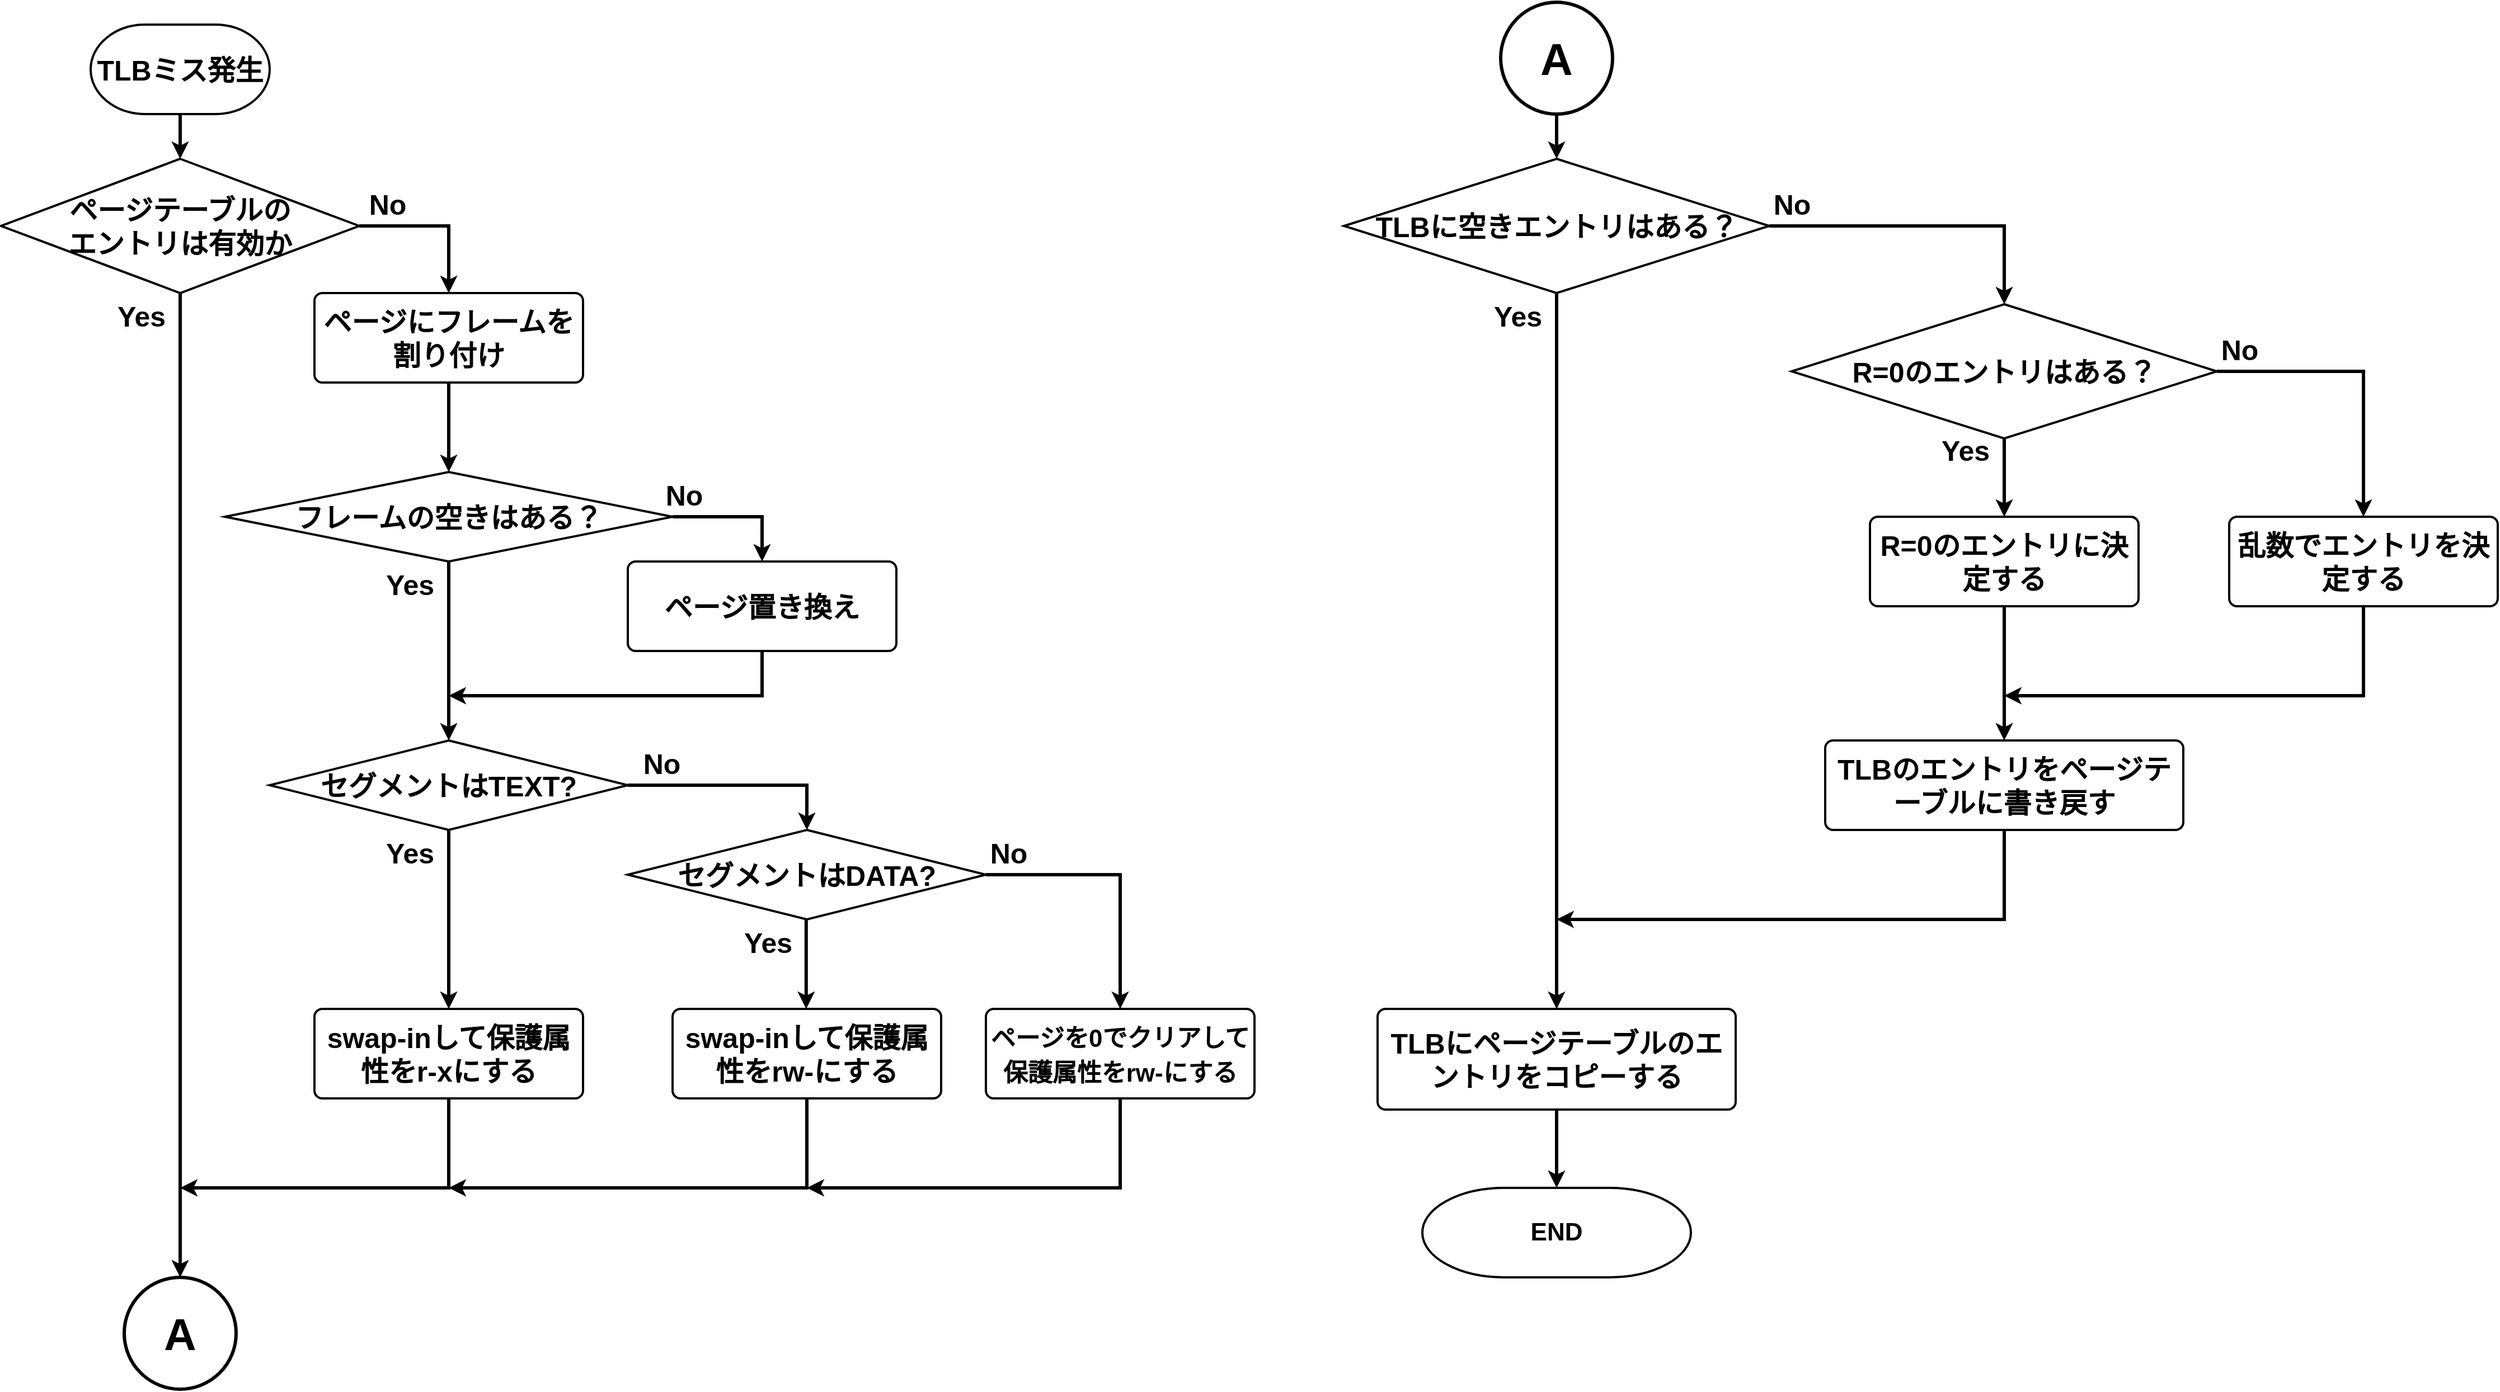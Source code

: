 <mxfile version="20.8.13" type="device"><diagram name="ページ1" id="dgoAdXlF_HYkFJzxBc9k"><mxGraphModel dx="2460" dy="2192" grid="1" gridSize="10" guides="1" tooltips="1" connect="1" arrows="1" fold="1" page="1" pageScale="1" pageWidth="827" pageHeight="1169" math="0" shadow="0"><root><mxCell id="0"/><mxCell id="1" parent="0"/><mxCell id="V9f6_SE47C2ELDjWw4Ux-1" value="&lt;font style=&quot;font-size: 25px;&quot;&gt;&lt;b&gt;TLBミス発生&lt;/b&gt;&lt;/font&gt;" style="strokeWidth=2;html=1;shape=mxgraph.flowchart.terminator;whiteSpace=wrap;" vertex="1" parent="1"><mxGeometry x="320" y="40" width="160" height="80" as="geometry"/></mxCell><mxCell id="V9f6_SE47C2ELDjWw4Ux-3" value="" style="endArrow=classic;html=1;rounded=0;fontSize=25;strokeWidth=3;exitX=0.5;exitY=1;exitDx=0;exitDy=0;exitPerimeter=0;" edge="1" parent="1" source="V9f6_SE47C2ELDjWw4Ux-1"><mxGeometry width="50" height="50" relative="1" as="geometry"><mxPoint x="430" y="310" as="sourcePoint"/><mxPoint x="400" y="160" as="targetPoint"/></mxGeometry></mxCell><mxCell id="V9f6_SE47C2ELDjWw4Ux-4" value="&lt;b&gt;ページテーブルの&lt;br&gt;エントリは有効か&lt;/b&gt;" style="strokeWidth=2;html=1;shape=mxgraph.flowchart.decision;whiteSpace=wrap;fontSize=25;" vertex="1" parent="1"><mxGeometry x="240" y="160" width="320" height="120" as="geometry"/></mxCell><mxCell id="V9f6_SE47C2ELDjWw4Ux-5" value="" style="endArrow=classic;html=1;rounded=0;strokeWidth=3;fontSize=25;exitX=0.5;exitY=1;exitDx=0;exitDy=0;exitPerimeter=0;" edge="1" parent="1" source="V9f6_SE47C2ELDjWw4Ux-4"><mxGeometry width="50" height="50" relative="1" as="geometry"><mxPoint x="380" y="430" as="sourcePoint"/><mxPoint x="400" y="1160" as="targetPoint"/></mxGeometry></mxCell><mxCell id="V9f6_SE47C2ELDjWw4Ux-6" value="" style="endArrow=classic;html=1;rounded=0;strokeWidth=3;fontSize=25;exitX=1;exitY=0.5;exitDx=0;exitDy=0;exitPerimeter=0;" edge="1" parent="1" source="V9f6_SE47C2ELDjWw4Ux-4"><mxGeometry width="50" height="50" relative="1" as="geometry"><mxPoint x="530" y="430" as="sourcePoint"/><mxPoint x="640" y="280" as="targetPoint"/><Array as="points"><mxPoint x="640" y="220"/></Array></mxGeometry></mxCell><mxCell id="V9f6_SE47C2ELDjWw4Ux-7" value="&lt;b&gt;ページにフレームを割り付け&lt;/b&gt;" style="rounded=1;whiteSpace=wrap;html=1;absoluteArcSize=1;arcSize=14;strokeWidth=2;fontSize=25;" vertex="1" parent="1"><mxGeometry x="520" y="280" width="240" height="80" as="geometry"/></mxCell><mxCell id="V9f6_SE47C2ELDjWw4Ux-8" value="" style="endArrow=classic;html=1;rounded=0;strokeWidth=3;fontSize=25;exitX=0.5;exitY=1;exitDx=0;exitDy=0;" edge="1" parent="1" source="V9f6_SE47C2ELDjWw4Ux-7"><mxGeometry width="50" height="50" relative="1" as="geometry"><mxPoint x="520" y="490" as="sourcePoint"/><mxPoint x="640" y="440" as="targetPoint"/></mxGeometry></mxCell><mxCell id="V9f6_SE47C2ELDjWw4Ux-10" value="&lt;b&gt;セグメントはTEXT?&lt;/b&gt;" style="strokeWidth=2;html=1;shape=mxgraph.flowchart.decision;whiteSpace=wrap;fontSize=25;" vertex="1" parent="1"><mxGeometry x="480" y="680" width="320" height="80" as="geometry"/></mxCell><mxCell id="V9f6_SE47C2ELDjWw4Ux-11" value="" style="endArrow=classic;html=1;rounded=0;strokeWidth=3;fontSize=25;exitX=0.5;exitY=1;exitDx=0;exitDy=0;exitPerimeter=0;entryX=0.5;entryY=0;entryDx=0;entryDy=0;" edge="1" parent="1" source="V9f6_SE47C2ELDjWw4Ux-10" target="V9f6_SE47C2ELDjWw4Ux-20"><mxGeometry width="50" height="50" relative="1" as="geometry"><mxPoint x="590" y="760" as="sourcePoint"/><mxPoint x="640" y="840" as="targetPoint"/></mxGeometry></mxCell><mxCell id="V9f6_SE47C2ELDjWw4Ux-12" value="" style="endArrow=classic;html=1;rounded=0;strokeWidth=3;fontSize=25;exitX=1;exitY=0.5;exitDx=0;exitDy=0;exitPerimeter=0;entryX=0.5;entryY=0;entryDx=0;entryDy=0;entryPerimeter=0;" edge="1" parent="1" source="V9f6_SE47C2ELDjWw4Ux-10" target="V9f6_SE47C2ELDjWw4Ux-13"><mxGeometry width="50" height="50" relative="1" as="geometry"><mxPoint x="770" y="880" as="sourcePoint"/><mxPoint x="880" y="760" as="targetPoint"/><Array as="points"><mxPoint x="960" y="720"/></Array></mxGeometry></mxCell><mxCell id="V9f6_SE47C2ELDjWw4Ux-13" value="&lt;b&gt;セグメントはDATA?&lt;/b&gt;" style="strokeWidth=2;html=1;shape=mxgraph.flowchart.decision;whiteSpace=wrap;fontSize=25;" vertex="1" parent="1"><mxGeometry x="800" y="760" width="320" height="80" as="geometry"/></mxCell><mxCell id="V9f6_SE47C2ELDjWw4Ux-14" value="&lt;b&gt;Yes&lt;/b&gt;" style="text;html=1;align=center;verticalAlign=middle;resizable=0;points=[];autosize=1;strokeColor=none;fillColor=none;fontSize=25;" vertex="1" parent="1"><mxGeometry x="330" y="280" width="70" height="40" as="geometry"/></mxCell><mxCell id="V9f6_SE47C2ELDjWw4Ux-15" value="&lt;b&gt;No&lt;/b&gt;" style="text;html=1;align=center;verticalAlign=middle;resizable=0;points=[];autosize=1;strokeColor=none;fillColor=none;fontSize=25;" vertex="1" parent="1"><mxGeometry x="555" y="180" width="60" height="40" as="geometry"/></mxCell><mxCell id="V9f6_SE47C2ELDjWw4Ux-16" value="&lt;b&gt;Yes&lt;/b&gt;" style="text;html=1;align=center;verticalAlign=middle;resizable=0;points=[];autosize=1;strokeColor=none;fillColor=none;fontSize=25;" vertex="1" parent="1"><mxGeometry x="570" y="760" width="70" height="40" as="geometry"/></mxCell><mxCell id="V9f6_SE47C2ELDjWw4Ux-17" value="&lt;b&gt;No&lt;/b&gt;" style="text;html=1;align=center;verticalAlign=middle;resizable=0;points=[];autosize=1;strokeColor=none;fillColor=none;fontSize=25;" vertex="1" parent="1"><mxGeometry x="800" y="680" width="60" height="40" as="geometry"/></mxCell><mxCell id="V9f6_SE47C2ELDjWw4Ux-18" value="" style="endArrow=classic;html=1;rounded=0;strokeWidth=3;fontSize=25;exitX=0.5;exitY=1;exitDx=0;exitDy=0;exitPerimeter=0;" edge="1" parent="1"><mxGeometry width="50" height="50" relative="1" as="geometry"><mxPoint x="959.41" y="840" as="sourcePoint"/><mxPoint x="959.41" y="920" as="targetPoint"/></mxGeometry></mxCell><mxCell id="V9f6_SE47C2ELDjWw4Ux-19" value="" style="endArrow=classic;html=1;rounded=0;strokeWidth=3;fontSize=25;exitX=1;exitY=0.5;exitDx=0;exitDy=0;exitPerimeter=0;" edge="1" parent="1"><mxGeometry width="50" height="50" relative="1" as="geometry"><mxPoint x="1120.0" y="800" as="sourcePoint"/><mxPoint x="1240" y="920" as="targetPoint"/><Array as="points"><mxPoint x="1240" y="800"/></Array></mxGeometry></mxCell><mxCell id="V9f6_SE47C2ELDjWw4Ux-20" value="&lt;b&gt;swap-inして保護属性をr-xにする&lt;/b&gt;" style="rounded=1;whiteSpace=wrap;html=1;absoluteArcSize=1;arcSize=14;strokeWidth=2;fontSize=25;" vertex="1" parent="1"><mxGeometry x="520" y="920" width="240" height="80" as="geometry"/></mxCell><mxCell id="V9f6_SE47C2ELDjWw4Ux-21" value="&lt;b&gt;swap-inして保護属性をrw-にする&lt;/b&gt;" style="rounded=1;whiteSpace=wrap;html=1;absoluteArcSize=1;arcSize=14;strokeWidth=2;fontSize=25;" vertex="1" parent="1"><mxGeometry x="840" y="920" width="240" height="80" as="geometry"/></mxCell><mxCell id="V9f6_SE47C2ELDjWw4Ux-22" value="&lt;b&gt;&lt;font style=&quot;font-size: 22px;&quot;&gt;ページを0でクリアして保護属性をrw-にする&lt;/font&gt;&lt;/b&gt;" style="rounded=1;whiteSpace=wrap;html=1;absoluteArcSize=1;arcSize=14;strokeWidth=2;fontSize=25;" vertex="1" parent="1"><mxGeometry x="1120" y="920" width="240" height="80" as="geometry"/></mxCell><mxCell id="V9f6_SE47C2ELDjWw4Ux-23" value="" style="endArrow=classic;html=1;rounded=0;strokeWidth=3;fontSize=22;exitX=0.5;exitY=1;exitDx=0;exitDy=0;" edge="1" parent="1" source="V9f6_SE47C2ELDjWw4Ux-20"><mxGeometry width="50" height="50" relative="1" as="geometry"><mxPoint x="650" y="960" as="sourcePoint"/><mxPoint x="400" y="1080" as="targetPoint"/><Array as="points"><mxPoint x="640" y="1080"/></Array></mxGeometry></mxCell><mxCell id="V9f6_SE47C2ELDjWw4Ux-24" value="" style="endArrow=classic;html=1;rounded=0;strokeWidth=3;fontSize=22;exitX=0.5;exitY=1;exitDx=0;exitDy=0;" edge="1" parent="1" source="V9f6_SE47C2ELDjWw4Ux-21"><mxGeometry width="50" height="50" relative="1" as="geometry"><mxPoint x="650" y="960" as="sourcePoint"/><mxPoint x="640" y="1080" as="targetPoint"/><Array as="points"><mxPoint x="960" y="1080"/></Array></mxGeometry></mxCell><mxCell id="V9f6_SE47C2ELDjWw4Ux-25" value="" style="endArrow=classic;html=1;rounded=0;strokeWidth=3;fontSize=22;exitX=0.5;exitY=1;exitDx=0;exitDy=0;" edge="1" parent="1" source="V9f6_SE47C2ELDjWw4Ux-22"><mxGeometry width="50" height="50" relative="1" as="geometry"><mxPoint x="910" y="960" as="sourcePoint"/><mxPoint x="960" y="1080" as="targetPoint"/><Array as="points"><mxPoint x="1240" y="1080"/></Array></mxGeometry></mxCell><mxCell id="V9f6_SE47C2ELDjWw4Ux-26" value="&lt;b&gt;Yes&lt;/b&gt;" style="text;html=1;align=center;verticalAlign=middle;resizable=0;points=[];autosize=1;strokeColor=none;fillColor=none;fontSize=25;" vertex="1" parent="1"><mxGeometry x="890" y="840" width="70" height="40" as="geometry"/></mxCell><mxCell id="V9f6_SE47C2ELDjWw4Ux-27" value="&lt;b&gt;No&lt;/b&gt;" style="text;html=1;align=center;verticalAlign=middle;resizable=0;points=[];autosize=1;strokeColor=none;fillColor=none;fontSize=25;" vertex="1" parent="1"><mxGeometry x="1110" y="760" width="60" height="40" as="geometry"/></mxCell><mxCell id="V9f6_SE47C2ELDjWw4Ux-28" value="&lt;b&gt;フレームの空きはある？&lt;/b&gt;" style="strokeWidth=2;html=1;shape=mxgraph.flowchart.decision;whiteSpace=wrap;fontSize=25;" vertex="1" parent="1"><mxGeometry x="440" y="440" width="400" height="80" as="geometry"/></mxCell><mxCell id="V9f6_SE47C2ELDjWw4Ux-29" value="" style="endArrow=classic;html=1;rounded=0;strokeWidth=3;fontSize=22;exitX=0.5;exitY=1;exitDx=0;exitDy=0;exitPerimeter=0;entryX=0.5;entryY=0;entryDx=0;entryDy=0;entryPerimeter=0;" edge="1" parent="1" source="V9f6_SE47C2ELDjWw4Ux-28" target="V9f6_SE47C2ELDjWw4Ux-10"><mxGeometry width="50" height="50" relative="1" as="geometry"><mxPoint x="820" y="750" as="sourcePoint"/><mxPoint x="870" y="700" as="targetPoint"/></mxGeometry></mxCell><mxCell id="V9f6_SE47C2ELDjWw4Ux-30" value="&lt;b&gt;ページ置き換え&lt;/b&gt;" style="rounded=1;whiteSpace=wrap;html=1;absoluteArcSize=1;arcSize=14;strokeWidth=2;fontSize=25;" vertex="1" parent="1"><mxGeometry x="800" y="520" width="240" height="80" as="geometry"/></mxCell><mxCell id="V9f6_SE47C2ELDjWw4Ux-31" value="" style="endArrow=classic;html=1;rounded=0;strokeWidth=3;fontSize=22;exitX=1;exitY=0.5;exitDx=0;exitDy=0;exitPerimeter=0;entryX=0.5;entryY=0;entryDx=0;entryDy=0;" edge="1" parent="1" source="V9f6_SE47C2ELDjWw4Ux-28" target="V9f6_SE47C2ELDjWw4Ux-30"><mxGeometry width="50" height="50" relative="1" as="geometry"><mxPoint x="820" y="750" as="sourcePoint"/><mxPoint x="870" y="700" as="targetPoint"/><Array as="points"><mxPoint x="920" y="480"/></Array></mxGeometry></mxCell><mxCell id="V9f6_SE47C2ELDjWw4Ux-32" value="" style="endArrow=classic;html=1;rounded=0;strokeWidth=3;fontSize=22;exitX=0.5;exitY=1;exitDx=0;exitDy=0;" edge="1" parent="1" source="V9f6_SE47C2ELDjWw4Ux-30"><mxGeometry width="50" height="50" relative="1" as="geometry"><mxPoint x="820" y="750" as="sourcePoint"/><mxPoint x="640" y="640" as="targetPoint"/><Array as="points"><mxPoint x="920" y="640"/></Array></mxGeometry></mxCell><mxCell id="V9f6_SE47C2ELDjWw4Ux-33" value="&lt;b&gt;Yes&lt;/b&gt;" style="text;html=1;align=center;verticalAlign=middle;resizable=0;points=[];autosize=1;strokeColor=none;fillColor=none;fontSize=25;" vertex="1" parent="1"><mxGeometry x="570" y="520" width="70" height="40" as="geometry"/></mxCell><mxCell id="V9f6_SE47C2ELDjWw4Ux-34" value="&lt;b&gt;No&lt;/b&gt;" style="text;html=1;align=center;verticalAlign=middle;resizable=0;points=[];autosize=1;strokeColor=none;fillColor=none;fontSize=25;" vertex="1" parent="1"><mxGeometry x="820" y="440" width="60" height="40" as="geometry"/></mxCell><mxCell id="V9f6_SE47C2ELDjWw4Ux-35" value="&lt;b&gt;TLBに空きエントリはある？&lt;/b&gt;" style="strokeWidth=2;html=1;shape=mxgraph.flowchart.decision;whiteSpace=wrap;fontSize=25;" vertex="1" parent="1"><mxGeometry x="1440" y="160" width="380" height="120" as="geometry"/></mxCell><mxCell id="V9f6_SE47C2ELDjWw4Ux-36" value="&lt;b&gt;R=0のエントリはある？&lt;/b&gt;" style="strokeWidth=2;html=1;shape=mxgraph.flowchart.decision;whiteSpace=wrap;fontSize=25;" vertex="1" parent="1"><mxGeometry x="1840" y="290" width="380" height="120" as="geometry"/></mxCell><mxCell id="V9f6_SE47C2ELDjWw4Ux-37" value="" style="endArrow=classic;html=1;rounded=0;strokeWidth=3;fontSize=22;exitX=1;exitY=0.5;exitDx=0;exitDy=0;exitPerimeter=0;entryX=0.5;entryY=0;entryDx=0;entryDy=0;entryPerimeter=0;" edge="1" parent="1" source="V9f6_SE47C2ELDjWw4Ux-35" target="V9f6_SE47C2ELDjWw4Ux-36"><mxGeometry width="50" height="50" relative="1" as="geometry"><mxPoint x="1630" y="240" as="sourcePoint"/><mxPoint x="1680" y="190" as="targetPoint"/><Array as="points"><mxPoint x="2030" y="220"/></Array></mxGeometry></mxCell><mxCell id="V9f6_SE47C2ELDjWw4Ux-39" value="" style="endArrow=classic;html=1;rounded=0;strokeWidth=3;fontSize=22;exitX=0.5;exitY=1;exitDx=0;exitDy=0;exitPerimeter=0;entryX=0.5;entryY=0;entryDx=0;entryDy=0;" edge="1" parent="1" source="V9f6_SE47C2ELDjWw4Ux-35" target="V9f6_SE47C2ELDjWw4Ux-53"><mxGeometry width="50" height="50" relative="1" as="geometry"><mxPoint x="1760" y="250" as="sourcePoint"/><mxPoint x="1630" y="930" as="targetPoint"/></mxGeometry></mxCell><mxCell id="V9f6_SE47C2ELDjWw4Ux-40" value="" style="endArrow=classic;html=1;rounded=0;strokeWidth=3;fontSize=22;exitX=0.5;exitY=1;exitDx=0;exitDy=0;exitPerimeter=0;entryX=0.5;entryY=0;entryDx=0;entryDy=0;" edge="1" parent="1" source="V9f6_SE47C2ELDjWw4Ux-36" target="V9f6_SE47C2ELDjWw4Ux-41"><mxGeometry width="50" height="50" relative="1" as="geometry"><mxPoint x="2010" y="410" as="sourcePoint"/><mxPoint x="2010" y="490" as="targetPoint"/></mxGeometry></mxCell><mxCell id="V9f6_SE47C2ELDjWw4Ux-41" value="&lt;b&gt;R=0のエントリに決定する&lt;br&gt;&lt;/b&gt;" style="rounded=1;whiteSpace=wrap;html=1;absoluteArcSize=1;arcSize=14;strokeWidth=2;fontSize=25;" vertex="1" parent="1"><mxGeometry x="1910" y="480" width="240" height="80" as="geometry"/></mxCell><mxCell id="V9f6_SE47C2ELDjWw4Ux-42" value="&lt;b&gt;乱数でエントリを決定する&lt;/b&gt;" style="rounded=1;whiteSpace=wrap;html=1;absoluteArcSize=1;arcSize=14;strokeWidth=2;fontSize=25;" vertex="1" parent="1"><mxGeometry x="2231" y="480" width="240" height="80" as="geometry"/></mxCell><mxCell id="V9f6_SE47C2ELDjWw4Ux-43" value="" style="endArrow=classic;html=1;rounded=0;strokeWidth=3;fontSize=22;exitX=1;exitY=0.5;exitDx=0;exitDy=0;exitPerimeter=0;entryX=0.5;entryY=0;entryDx=0;entryDy=0;" edge="1" parent="1" source="V9f6_SE47C2ELDjWw4Ux-36" target="V9f6_SE47C2ELDjWw4Ux-42"><mxGeometry width="50" height="50" relative="1" as="geometry"><mxPoint x="2070" y="340" as="sourcePoint"/><mxPoint x="2120" y="290" as="targetPoint"/><Array as="points"><mxPoint x="2351" y="350"/></Array></mxGeometry></mxCell><mxCell id="V9f6_SE47C2ELDjWw4Ux-44" value="&lt;b&gt;Yes&lt;/b&gt;" style="text;html=1;align=center;verticalAlign=middle;resizable=0;points=[];autosize=1;strokeColor=none;fillColor=none;fontSize=25;" vertex="1" parent="1"><mxGeometry x="1560" y="280" width="70" height="40" as="geometry"/></mxCell><mxCell id="V9f6_SE47C2ELDjWw4Ux-45" value="&lt;b&gt;Yes&lt;/b&gt;" style="text;html=1;align=center;verticalAlign=middle;resizable=0;points=[];autosize=1;strokeColor=none;fillColor=none;fontSize=25;" vertex="1" parent="1"><mxGeometry x="1960" y="400" width="70" height="40" as="geometry"/></mxCell><mxCell id="V9f6_SE47C2ELDjWw4Ux-47" value="&lt;b&gt;No&lt;/b&gt;" style="text;html=1;align=center;verticalAlign=middle;resizable=0;points=[];autosize=1;strokeColor=none;fillColor=none;fontSize=25;" vertex="1" parent="1"><mxGeometry x="1810" y="180" width="60" height="40" as="geometry"/></mxCell><mxCell id="V9f6_SE47C2ELDjWw4Ux-48" value="&lt;b&gt;No&lt;/b&gt;" style="text;html=1;align=center;verticalAlign=middle;resizable=0;points=[];autosize=1;strokeColor=none;fillColor=none;fontSize=25;" vertex="1" parent="1"><mxGeometry x="2210" y="310" width="60" height="40" as="geometry"/></mxCell><mxCell id="V9f6_SE47C2ELDjWw4Ux-49" value="" style="endArrow=classic;html=1;rounded=0;strokeWidth=3;fontSize=22;exitX=0.5;exitY=1;exitDx=0;exitDy=0;" edge="1" parent="1" source="V9f6_SE47C2ELDjWw4Ux-41"><mxGeometry width="50" height="50" relative="1" as="geometry"><mxPoint x="1820" y="600" as="sourcePoint"/><mxPoint x="2030" y="680" as="targetPoint"/></mxGeometry></mxCell><mxCell id="V9f6_SE47C2ELDjWw4Ux-50" value="" style="endArrow=classic;html=1;rounded=0;strokeWidth=3;fontSize=22;exitX=0.5;exitY=1;exitDx=0;exitDy=0;" edge="1" parent="1" source="V9f6_SE47C2ELDjWw4Ux-42"><mxGeometry width="50" height="50" relative="1" as="geometry"><mxPoint x="2020" y="600" as="sourcePoint"/><mxPoint x="2030" y="640" as="targetPoint"/><Array as="points"><mxPoint x="2351" y="640"/></Array></mxGeometry></mxCell><mxCell id="V9f6_SE47C2ELDjWw4Ux-51" value="&lt;b&gt;TLBのエントリをページテーブルに書き戻す&lt;br&gt;&lt;/b&gt;" style="rounded=1;whiteSpace=wrap;html=1;absoluteArcSize=1;arcSize=14;strokeWidth=2;fontSize=25;" vertex="1" parent="1"><mxGeometry x="1870" y="680" width="320" height="80" as="geometry"/></mxCell><mxCell id="V9f6_SE47C2ELDjWw4Ux-52" value="" style="endArrow=classic;html=1;rounded=0;strokeWidth=3;fontSize=22;exitX=0.5;exitY=1;exitDx=0;exitDy=0;" edge="1" parent="1" source="V9f6_SE47C2ELDjWw4Ux-51"><mxGeometry width="50" height="50" relative="1" as="geometry"><mxPoint x="1840" y="700" as="sourcePoint"/><mxPoint x="1630" y="840" as="targetPoint"/><Array as="points"><mxPoint x="2030" y="840"/></Array></mxGeometry></mxCell><mxCell id="V9f6_SE47C2ELDjWw4Ux-53" value="&lt;b&gt;TLBにページテーブルのエントリをコピーする&lt;br&gt;&lt;/b&gt;" style="rounded=1;whiteSpace=wrap;html=1;absoluteArcSize=1;arcSize=14;strokeWidth=2;fontSize=25;" vertex="1" parent="1"><mxGeometry x="1470" y="920" width="320" height="90" as="geometry"/></mxCell><mxCell id="V9f6_SE47C2ELDjWw4Ux-54" value="" style="endArrow=classic;html=1;rounded=0;strokeWidth=3;fontSize=22;exitX=0.5;exitY=1;exitDx=0;exitDy=0;" edge="1" parent="1" source="V9f6_SE47C2ELDjWw4Ux-53"><mxGeometry width="50" height="50" relative="1" as="geometry"><mxPoint x="1660" y="1080" as="sourcePoint"/><mxPoint x="1630" y="1080" as="targetPoint"/></mxGeometry></mxCell><mxCell id="V9f6_SE47C2ELDjWw4Ux-55" value="&lt;b&gt;END&lt;/b&gt;" style="strokeWidth=2;html=1;shape=mxgraph.flowchart.terminator;whiteSpace=wrap;fontSize=22;" vertex="1" parent="1"><mxGeometry x="1510" y="1080" width="240" height="80" as="geometry"/></mxCell><mxCell id="V9f6_SE47C2ELDjWw4Ux-56" value="" style="verticalLabelPosition=bottom;verticalAlign=top;html=1;shape=mxgraph.flowchart.on-page_reference;fontSize=22;strokeWidth=3;" vertex="1" parent="1"><mxGeometry x="350" y="1160" width="100" height="100" as="geometry"/></mxCell><mxCell id="V9f6_SE47C2ELDjWw4Ux-58" value="&lt;font style=&quot;font-size: 40px;&quot;&gt;&lt;b&gt;A&lt;/b&gt;&lt;/font&gt;" style="text;html=1;strokeColor=none;fillColor=none;align=center;verticalAlign=middle;whiteSpace=wrap;rounded=0;fontSize=22;" vertex="1" parent="1"><mxGeometry x="352" y="1175" width="96" height="70" as="geometry"/></mxCell><mxCell id="V9f6_SE47C2ELDjWw4Ux-59" value="" style="verticalLabelPosition=bottom;verticalAlign=top;html=1;shape=mxgraph.flowchart.on-page_reference;fontSize=22;strokeWidth=3;" vertex="1" parent="1"><mxGeometry x="1580" y="20" width="100" height="100" as="geometry"/></mxCell><mxCell id="V9f6_SE47C2ELDjWw4Ux-60" value="&lt;font style=&quot;font-size: 40px;&quot;&gt;&lt;b&gt;A&lt;/b&gt;&lt;/font&gt;" style="text;html=1;strokeColor=none;fillColor=none;align=center;verticalAlign=middle;whiteSpace=wrap;rounded=0;fontSize=22;" vertex="1" parent="1"><mxGeometry x="1582" y="35" width="96" height="70" as="geometry"/></mxCell><mxCell id="V9f6_SE47C2ELDjWw4Ux-61" value="" style="endArrow=classic;html=1;rounded=0;strokeWidth=3;fontSize=40;exitX=0.5;exitY=1;exitDx=0;exitDy=0;exitPerimeter=0;entryX=0.5;entryY=0;entryDx=0;entryDy=0;entryPerimeter=0;" edge="1" parent="1" source="V9f6_SE47C2ELDjWw4Ux-59" target="V9f6_SE47C2ELDjWw4Ux-35"><mxGeometry width="50" height="50" relative="1" as="geometry"><mxPoint x="1490" y="310" as="sourcePoint"/><mxPoint x="1540" y="260" as="targetPoint"/></mxGeometry></mxCell></root></mxGraphModel></diagram></mxfile>